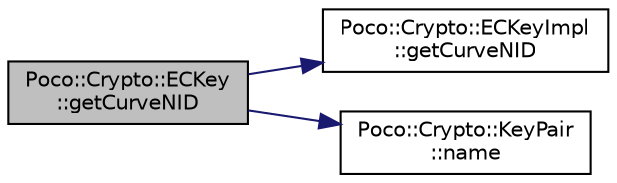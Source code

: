 digraph "Poco::Crypto::ECKey::getCurveNID"
{
 // LATEX_PDF_SIZE
  edge [fontname="Helvetica",fontsize="10",labelfontname="Helvetica",labelfontsize="10"];
  node [fontname="Helvetica",fontsize="10",shape=record];
  rankdir="LR";
  Node1 [label="Poco::Crypto::ECKey\l::getCurveNID",height=0.2,width=0.4,color="black", fillcolor="grey75", style="filled", fontcolor="black",tooltip=" "];
  Node1 -> Node2 [color="midnightblue",fontsize="10",style="solid",fontname="Helvetica"];
  Node2 [label="Poco::Crypto::ECKeyImpl\l::getCurveNID",height=0.2,width=0.4,color="black", fillcolor="white", style="filled",URL="$classPoco_1_1Crypto_1_1ECKeyImpl.html#a6b72a3532450fd8ad8ad83991833e155",tooltip=" "];
  Node1 -> Node3 [color="midnightblue",fontsize="10",style="solid",fontname="Helvetica"];
  Node3 [label="Poco::Crypto::KeyPair\l::name",height=0.2,width=0.4,color="black", fillcolor="white", style="filled",URL="$classPoco_1_1Crypto_1_1KeyPair.html#a6576b80f0f0975988aea16a031c8f761",tooltip="Returns the impl object."];
}
